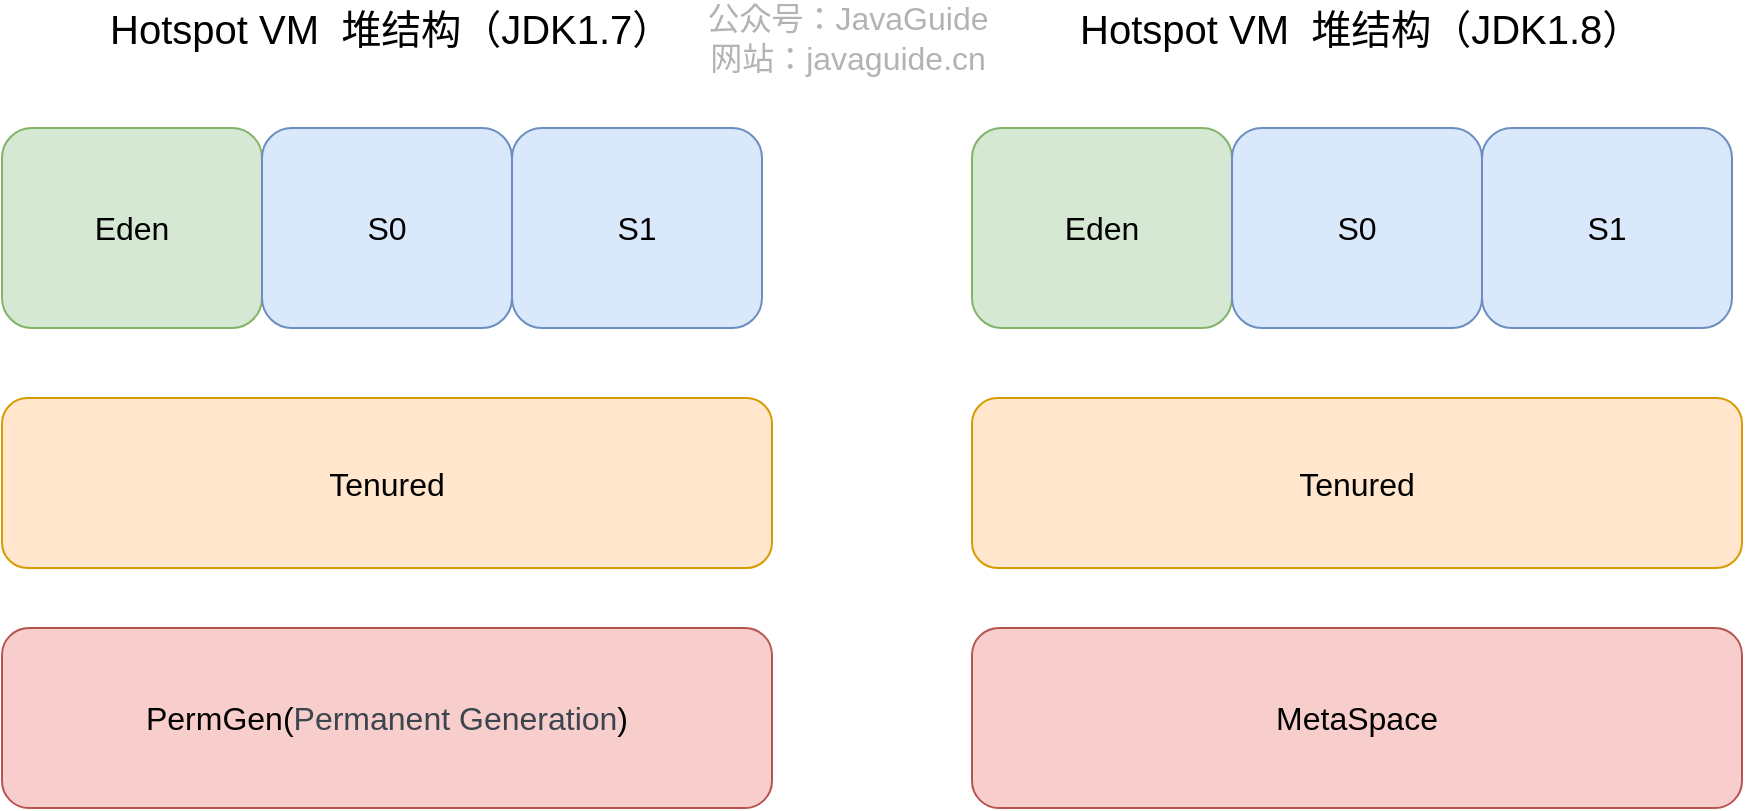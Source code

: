 <mxfile version="13.4.5" type="device"><diagram id="iqBQqmSUkrwKoGtfJ_L6" name="Page-1"><mxGraphModel dx="1106" dy="997" grid="1" gridSize="10" guides="1" tooltips="1" connect="1" arrows="1" fold="1" page="1" pageScale="1" pageWidth="827" pageHeight="1169" math="0" shadow="0"><root><mxCell id="0"/><mxCell id="1" parent="0"/><mxCell id="gVepNoVFdlV8_Jm0RNCp-1" value="Eden" style="rounded=1;whiteSpace=wrap;html=1;fillColor=#d5e8d4;strokeColor=#82b366;sketch=0;fontSize=16;" parent="1" vertex="1"><mxGeometry x="15" y="360" width="130" height="100" as="geometry"/></mxCell><mxCell id="gVepNoVFdlV8_Jm0RNCp-2" value="S0" style="rounded=1;whiteSpace=wrap;html=1;fillColor=#dae8fc;strokeColor=#6c8ebf;sketch=0;fontSize=16;" parent="1" vertex="1"><mxGeometry x="145" y="360" width="125" height="100" as="geometry"/></mxCell><mxCell id="gVepNoVFdlV8_Jm0RNCp-4" value="Tenured" style="rounded=1;whiteSpace=wrap;html=1;fillColor=#ffe6cc;strokeColor=#d79b00;sketch=0;fontSize=16;" parent="1" vertex="1"><mxGeometry x="15" y="495" width="385" height="85" as="geometry"/></mxCell><mxCell id="gVepNoVFdlV8_Jm0RNCp-7" value="&lt;p style=&quot;font-size: 16px;&quot;&gt;PermGen(&lt;span style=&quot;color: rgb(59, 69, 78); text-align: left; font-size: 16px;&quot;&gt;P&lt;/span&gt;&lt;span style=&quot;color: rgb(59, 69, 78); text-align: left; font-size: 16px;&quot;&gt;ermanent &lt;/span&gt;&lt;span style=&quot;color: rgb(59, 69, 78); text-align: left; font-size: 16px;&quot;&gt;Generation&lt;/span&gt;)&lt;/p&gt;" style="rounded=1;whiteSpace=wrap;html=1;fillColor=#f8cecc;strokeColor=#b85450;sketch=0;fontSize=16;" parent="1" vertex="1"><mxGeometry x="15" y="610" width="385" height="90" as="geometry"/></mxCell><mxCell id="gVepNoVFdlV8_Jm0RNCp-15" value="Hotspot VM&amp;nbsp; 堆结构（JDK1.7）" style="text;html=1;strokeColor=none;fillColor=none;align=center;verticalAlign=middle;whiteSpace=wrap;rounded=0;fontSize=20;sketch=0;" parent="1" vertex="1"><mxGeometry x="67.5" y="300" width="280" height="20" as="geometry"/></mxCell><mxCell id="PTw6vIiBvX4JzZTbtdrI-1" value="S1" style="rounded=1;whiteSpace=wrap;html=1;fillColor=#dae8fc;strokeColor=#6c8ebf;sketch=0;fontSize=16;" parent="1" vertex="1"><mxGeometry x="270" y="360" width="125" height="100" as="geometry"/></mxCell><mxCell id="ysAghr-XnzWmgP4M0bfs-1" value="Eden" style="rounded=1;whiteSpace=wrap;html=1;fillColor=#d5e8d4;strokeColor=#82b366;sketch=0;fontSize=16;" parent="1" vertex="1"><mxGeometry x="500" y="360" width="130" height="100" as="geometry"/></mxCell><mxCell id="ysAghr-XnzWmgP4M0bfs-2" value="S0" style="rounded=1;whiteSpace=wrap;html=1;fillColor=#dae8fc;strokeColor=#6c8ebf;sketch=0;fontSize=16;" parent="1" vertex="1"><mxGeometry x="630" y="360" width="125" height="100" as="geometry"/></mxCell><mxCell id="ysAghr-XnzWmgP4M0bfs-3" value="Tenured" style="rounded=1;whiteSpace=wrap;html=1;fillColor=#ffe6cc;strokeColor=#d79b00;sketch=0;fontSize=16;" parent="1" vertex="1"><mxGeometry x="500" y="495" width="385" height="85" as="geometry"/></mxCell><mxCell id="ysAghr-XnzWmgP4M0bfs-4" value="MetaSpace" style="rounded=1;whiteSpace=wrap;html=1;fillColor=#f8cecc;strokeColor=#b85450;sketch=0;fontSize=16;" parent="1" vertex="1"><mxGeometry x="500" y="610" width="385" height="90" as="geometry"/></mxCell><mxCell id="ysAghr-XnzWmgP4M0bfs-5" value="Hotspot VM&amp;nbsp; 堆结构（JDK1.8）" style="text;html=1;strokeColor=none;fillColor=none;align=center;verticalAlign=middle;whiteSpace=wrap;rounded=0;fontSize=20;sketch=0;" parent="1" vertex="1"><mxGeometry x="552.5" y="300" width="280" height="20" as="geometry"/></mxCell><mxCell id="ysAghr-XnzWmgP4M0bfs-6" value="S1" style="rounded=1;whiteSpace=wrap;html=1;fillColor=#dae8fc;strokeColor=#6c8ebf;sketch=0;fontSize=16;" parent="1" vertex="1"><mxGeometry x="755" y="360" width="125" height="100" as="geometry"/></mxCell><mxCell id="cDe5Qd3_hDysusDxt-WP-1" value="公众号：JavaGuide&lt;br style=&quot;font-size: 16px&quot;&gt;网站：javaguide.cn" style="text;html=1;strokeColor=none;fillColor=none;align=center;verticalAlign=middle;whiteSpace=wrap;rounded=0;labelBackgroundColor=none;fontSize=16;fontColor=#B3B3B3;rotation=0;sketch=0;" vertex="1" parent="1"><mxGeometry x="347.5" y="310" width="180" height="10" as="geometry"/></mxCell></root></mxGraphModel></diagram></mxfile>